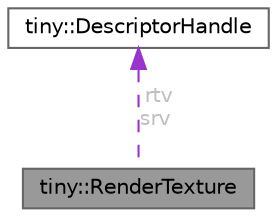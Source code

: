 digraph "tiny::RenderTexture"
{
 // LATEX_PDF_SIZE
  bgcolor="transparent";
  edge [fontname=Helvetica,fontsize=10,labelfontname=Helvetica,labelfontsize=10];
  node [fontname=Helvetica,fontsize=10,shape=box,height=0.2,width=0.4];
  Node1 [id="Node000001",label="tiny::RenderTexture",height=0.2,width=0.4,color="gray40", fillcolor="grey60", style="filled", fontcolor="black",tooltip=" "];
  Node2 -> Node1 [id="edge1_Node000001_Node000002",dir="back",color="darkorchid3",style="dashed",tooltip=" ",label=" rtv\nsrv",fontcolor="grey" ];
  Node2 [id="Node000002",label="tiny::DescriptorHandle",height=0.2,width=0.4,color="gray40", fillcolor="white", style="filled",URL="$classtiny_1_1_descriptor_handle.html",tooltip=" "];
}

